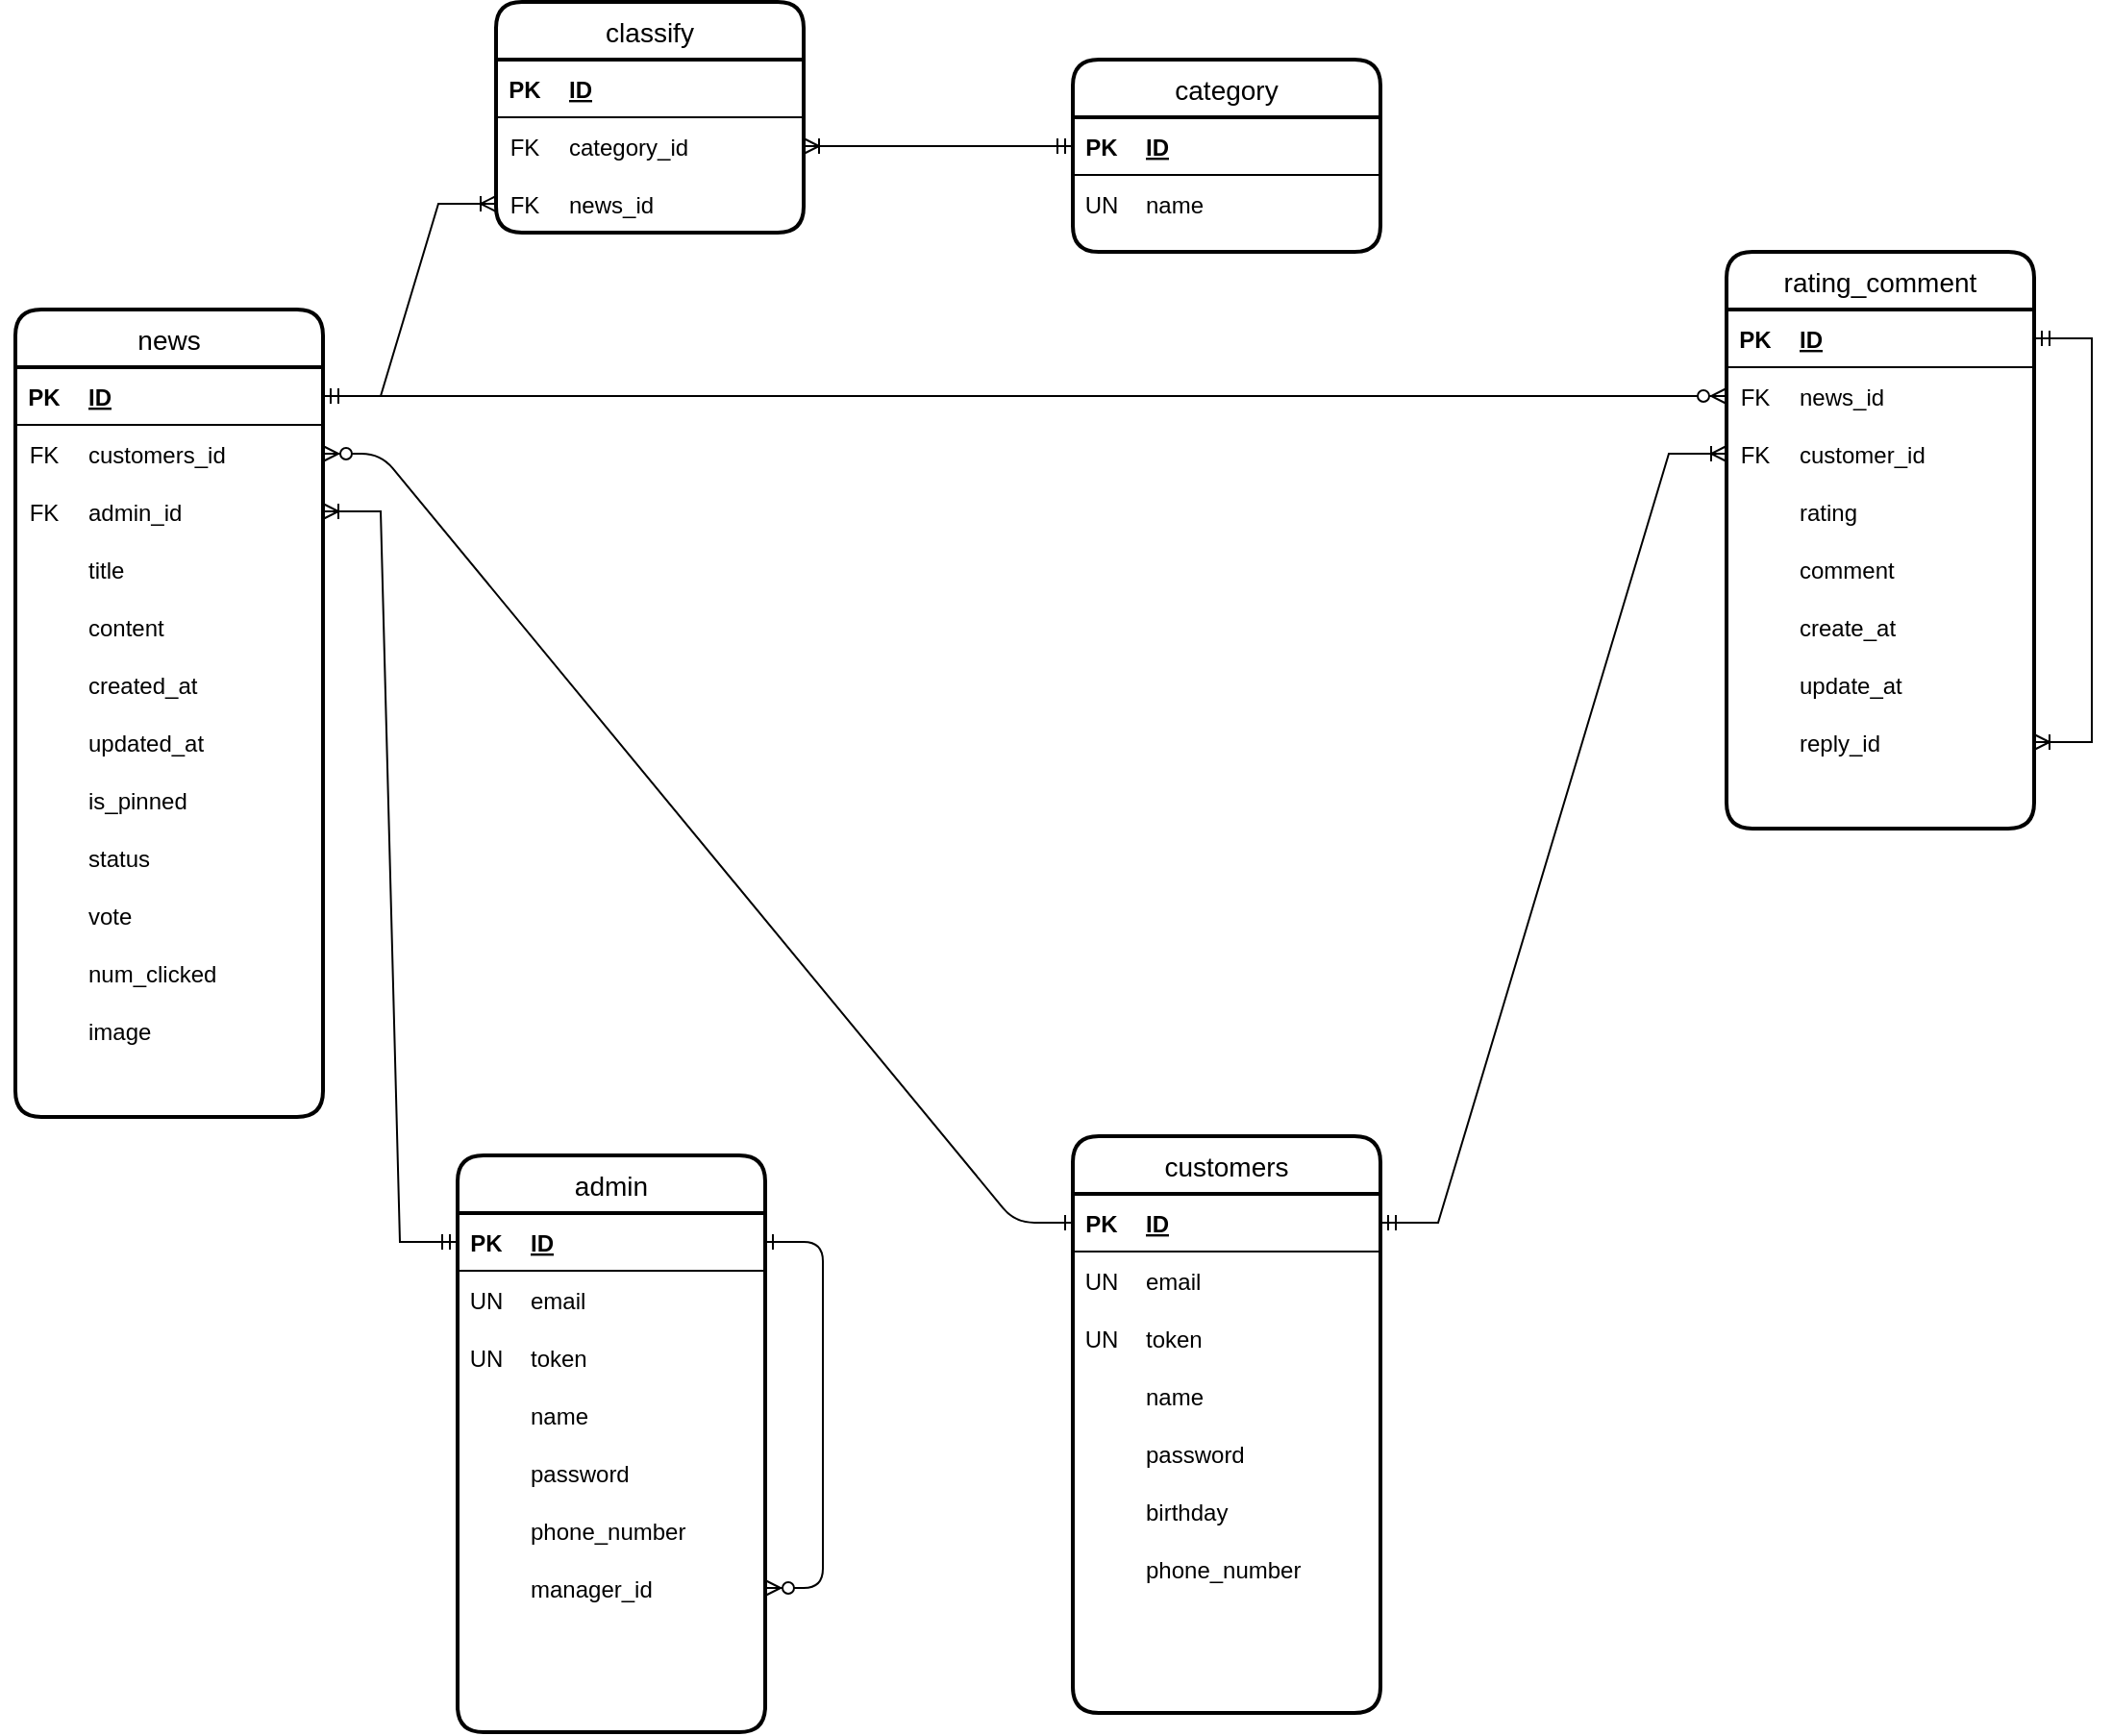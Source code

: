 <mxfile version="20.3.0" type="device"><diagram id="R2lEEEUBdFMjLlhIrx00" name="Page-1"><mxGraphModel dx="734" dy="768" grid="1" gridSize="10" guides="1" tooltips="1" connect="1" arrows="1" fold="1" page="1" pageScale="1" pageWidth="850" pageHeight="1100" math="0" shadow="0" extFonts="Permanent Marker^https://fonts.googleapis.com/css?family=Permanent+Marker"><root><mxCell id="0"/><mxCell id="1" parent="0"/><mxCell id="P3vcW2OFaY70rgWzZ1Kd-28" value="rating_comment" style="swimlane;childLayout=stackLayout;horizontal=1;startSize=30;horizontalStack=0;rounded=1;fontSize=14;fontStyle=0;strokeWidth=2;resizeParent=0;resizeLast=1;shadow=0;dashed=0;align=center;" parent="1" vertex="1"><mxGeometry x="1010" y="340" width="160" height="300" as="geometry"/></mxCell><mxCell id="P3vcW2OFaY70rgWzZ1Kd-34" value="" style="shape=table;startSize=0;container=1;collapsible=1;childLayout=tableLayout;fixedRows=1;rowLines=0;fontStyle=0;align=center;resizeLast=1;strokeColor=none;fillColor=none;collapsible=0;" parent="P3vcW2OFaY70rgWzZ1Kd-28" vertex="1"><mxGeometry y="30" width="160" height="270" as="geometry"/></mxCell><mxCell id="P3vcW2OFaY70rgWzZ1Kd-35" value="" style="shape=tableRow;horizontal=0;startSize=0;swimlaneHead=0;swimlaneBody=0;fillColor=none;collapsible=0;dropTarget=0;points=[[0,0.5],[1,0.5]];portConstraint=eastwest;top=0;left=0;right=0;bottom=1;" parent="P3vcW2OFaY70rgWzZ1Kd-34" vertex="1"><mxGeometry width="160" height="30" as="geometry"/></mxCell><mxCell id="P3vcW2OFaY70rgWzZ1Kd-36" value="PK" style="shape=partialRectangle;connectable=0;fillColor=none;top=0;left=0;bottom=0;right=0;fontStyle=1;overflow=hidden;" parent="P3vcW2OFaY70rgWzZ1Kd-35" vertex="1"><mxGeometry width="30" height="30" as="geometry"><mxRectangle width="30" height="30" as="alternateBounds"/></mxGeometry></mxCell><mxCell id="P3vcW2OFaY70rgWzZ1Kd-37" value="ID" style="shape=partialRectangle;connectable=0;fillColor=none;top=0;left=0;bottom=0;right=0;align=left;spacingLeft=6;fontStyle=5;overflow=hidden;" parent="P3vcW2OFaY70rgWzZ1Kd-35" vertex="1"><mxGeometry x="30" width="130" height="30" as="geometry"><mxRectangle width="130" height="30" as="alternateBounds"/></mxGeometry></mxCell><mxCell id="P3vcW2OFaY70rgWzZ1Kd-39" value="" style="shape=tableRow;horizontal=0;startSize=0;swimlaneHead=0;swimlaneBody=0;fillColor=none;collapsible=0;dropTarget=0;points=[[0,0.5],[1,0.5]];portConstraint=eastwest;top=0;left=0;right=0;bottom=0;" parent="P3vcW2OFaY70rgWzZ1Kd-34" vertex="1"><mxGeometry y="30" width="160" height="30" as="geometry"/></mxCell><mxCell id="P3vcW2OFaY70rgWzZ1Kd-40" value="FK" style="shape=partialRectangle;connectable=0;fillColor=none;top=0;left=0;bottom=0;right=0;fontStyle=0;overflow=hidden;" parent="P3vcW2OFaY70rgWzZ1Kd-39" vertex="1"><mxGeometry width="30" height="30" as="geometry"><mxRectangle width="30" height="30" as="alternateBounds"/></mxGeometry></mxCell><mxCell id="P3vcW2OFaY70rgWzZ1Kd-41" value="news_id" style="shape=partialRectangle;connectable=0;fillColor=none;top=0;left=0;bottom=0;right=0;align=left;spacingLeft=6;fontStyle=0;overflow=hidden;" parent="P3vcW2OFaY70rgWzZ1Kd-39" vertex="1"><mxGeometry x="30" width="130" height="30" as="geometry"><mxRectangle width="130" height="30" as="alternateBounds"/></mxGeometry></mxCell><mxCell id="P3vcW2OFaY70rgWzZ1Kd-43" value="" style="shape=tableRow;horizontal=0;startSize=0;swimlaneHead=0;swimlaneBody=0;fillColor=none;collapsible=0;dropTarget=0;points=[[0,0.5],[1,0.5]];portConstraint=eastwest;top=0;left=0;right=0;bottom=0;" parent="P3vcW2OFaY70rgWzZ1Kd-34" vertex="1"><mxGeometry y="60" width="160" height="30" as="geometry"/></mxCell><mxCell id="P3vcW2OFaY70rgWzZ1Kd-44" value="FK" style="shape=partialRectangle;connectable=0;fillColor=none;top=0;left=0;bottom=0;right=0;fontStyle=0;overflow=hidden;" parent="P3vcW2OFaY70rgWzZ1Kd-43" vertex="1"><mxGeometry width="30" height="30" as="geometry"><mxRectangle width="30" height="30" as="alternateBounds"/></mxGeometry></mxCell><mxCell id="P3vcW2OFaY70rgWzZ1Kd-45" value="customer_id" style="shape=partialRectangle;connectable=0;fillColor=none;top=0;left=0;bottom=0;right=0;align=left;spacingLeft=6;fontStyle=0;overflow=hidden;" parent="P3vcW2OFaY70rgWzZ1Kd-43" vertex="1"><mxGeometry x="30" width="130" height="30" as="geometry"><mxRectangle width="130" height="30" as="alternateBounds"/></mxGeometry></mxCell><mxCell id="P3vcW2OFaY70rgWzZ1Kd-47" value="" style="shape=tableRow;horizontal=0;startSize=0;swimlaneHead=0;swimlaneBody=0;fillColor=none;collapsible=0;dropTarget=0;points=[[0,0.5],[1,0.5]];portConstraint=eastwest;top=0;left=0;right=0;bottom=0;" parent="P3vcW2OFaY70rgWzZ1Kd-34" vertex="1"><mxGeometry y="90" width="160" height="30" as="geometry"/></mxCell><mxCell id="P3vcW2OFaY70rgWzZ1Kd-48" value="" style="shape=partialRectangle;connectable=0;fillColor=none;top=0;left=0;bottom=0;right=0;editable=1;overflow=hidden;" parent="P3vcW2OFaY70rgWzZ1Kd-47" vertex="1"><mxGeometry width="30" height="30" as="geometry"><mxRectangle width="30" height="30" as="alternateBounds"/></mxGeometry></mxCell><mxCell id="P3vcW2OFaY70rgWzZ1Kd-49" value="rating" style="shape=partialRectangle;connectable=0;fillColor=none;top=0;left=0;bottom=0;right=0;align=left;spacingLeft=6;overflow=hidden;" parent="P3vcW2OFaY70rgWzZ1Kd-47" vertex="1"><mxGeometry x="30" width="130" height="30" as="geometry"><mxRectangle width="130" height="30" as="alternateBounds"/></mxGeometry></mxCell><mxCell id="P3vcW2OFaY70rgWzZ1Kd-51" value="" style="shape=tableRow;horizontal=0;startSize=0;swimlaneHead=0;swimlaneBody=0;fillColor=none;collapsible=0;dropTarget=0;points=[[0,0.5],[1,0.5]];portConstraint=eastwest;top=0;left=0;right=0;bottom=0;" parent="P3vcW2OFaY70rgWzZ1Kd-34" vertex="1"><mxGeometry y="120" width="160" height="30" as="geometry"/></mxCell><mxCell id="P3vcW2OFaY70rgWzZ1Kd-52" value="" style="shape=partialRectangle;connectable=0;fillColor=none;top=0;left=0;bottom=0;right=0;editable=1;overflow=hidden;" parent="P3vcW2OFaY70rgWzZ1Kd-51" vertex="1"><mxGeometry width="30" height="30" as="geometry"><mxRectangle width="30" height="30" as="alternateBounds"/></mxGeometry></mxCell><mxCell id="P3vcW2OFaY70rgWzZ1Kd-53" value="comment" style="shape=partialRectangle;connectable=0;fillColor=none;top=0;left=0;bottom=0;right=0;align=left;spacingLeft=6;overflow=hidden;" parent="P3vcW2OFaY70rgWzZ1Kd-51" vertex="1"><mxGeometry x="30" width="130" height="30" as="geometry"><mxRectangle width="130" height="30" as="alternateBounds"/></mxGeometry></mxCell><mxCell id="P3vcW2OFaY70rgWzZ1Kd-55" value="" style="shape=tableRow;horizontal=0;startSize=0;swimlaneHead=0;swimlaneBody=0;fillColor=none;collapsible=0;dropTarget=0;points=[[0,0.5],[1,0.5]];portConstraint=eastwest;top=0;left=0;right=0;bottom=0;" parent="P3vcW2OFaY70rgWzZ1Kd-34" vertex="1"><mxGeometry y="150" width="160" height="30" as="geometry"/></mxCell><mxCell id="P3vcW2OFaY70rgWzZ1Kd-56" value="" style="shape=partialRectangle;connectable=0;fillColor=none;top=0;left=0;bottom=0;right=0;editable=1;overflow=hidden;" parent="P3vcW2OFaY70rgWzZ1Kd-55" vertex="1"><mxGeometry width="30" height="30" as="geometry"><mxRectangle width="30" height="30" as="alternateBounds"/></mxGeometry></mxCell><mxCell id="P3vcW2OFaY70rgWzZ1Kd-57" value="create_at" style="shape=partialRectangle;connectable=0;fillColor=none;top=0;left=0;bottom=0;right=0;align=left;spacingLeft=6;overflow=hidden;" parent="P3vcW2OFaY70rgWzZ1Kd-55" vertex="1"><mxGeometry x="30" width="130" height="30" as="geometry"><mxRectangle width="130" height="30" as="alternateBounds"/></mxGeometry></mxCell><mxCell id="P3vcW2OFaY70rgWzZ1Kd-60" value="" style="shape=tableRow;horizontal=0;startSize=0;swimlaneHead=0;swimlaneBody=0;fillColor=none;collapsible=0;dropTarget=0;points=[[0,0.5],[1,0.5]];portConstraint=eastwest;top=0;left=0;right=0;bottom=0;" parent="P3vcW2OFaY70rgWzZ1Kd-34" vertex="1"><mxGeometry y="180" width="160" height="30" as="geometry"/></mxCell><mxCell id="P3vcW2OFaY70rgWzZ1Kd-61" value="" style="shape=partialRectangle;connectable=0;fillColor=none;top=0;left=0;bottom=0;right=0;editable=1;overflow=hidden;" parent="P3vcW2OFaY70rgWzZ1Kd-60" vertex="1"><mxGeometry width="30" height="30" as="geometry"><mxRectangle width="30" height="30" as="alternateBounds"/></mxGeometry></mxCell><mxCell id="P3vcW2OFaY70rgWzZ1Kd-62" value="update_at" style="shape=partialRectangle;connectable=0;fillColor=none;top=0;left=0;bottom=0;right=0;align=left;spacingLeft=6;overflow=hidden;" parent="P3vcW2OFaY70rgWzZ1Kd-60" vertex="1"><mxGeometry x="30" width="130" height="30" as="geometry"><mxRectangle width="130" height="30" as="alternateBounds"/></mxGeometry></mxCell><mxCell id="P3vcW2OFaY70rgWzZ1Kd-64" value="" style="shape=tableRow;horizontal=0;startSize=0;swimlaneHead=0;swimlaneBody=0;fillColor=none;collapsible=0;dropTarget=0;points=[[0,0.5],[1,0.5]];portConstraint=eastwest;top=0;left=0;right=0;bottom=0;" parent="P3vcW2OFaY70rgWzZ1Kd-34" vertex="1"><mxGeometry y="210" width="160" height="30" as="geometry"/></mxCell><mxCell id="P3vcW2OFaY70rgWzZ1Kd-65" value="" style="shape=partialRectangle;connectable=0;fillColor=none;top=0;left=0;bottom=0;right=0;editable=1;overflow=hidden;" parent="P3vcW2OFaY70rgWzZ1Kd-64" vertex="1"><mxGeometry width="30" height="30" as="geometry"><mxRectangle width="30" height="30" as="alternateBounds"/></mxGeometry></mxCell><mxCell id="P3vcW2OFaY70rgWzZ1Kd-66" value="reply_id" style="shape=partialRectangle;connectable=0;fillColor=none;top=0;left=0;bottom=0;right=0;align=left;spacingLeft=6;overflow=hidden;" parent="P3vcW2OFaY70rgWzZ1Kd-64" vertex="1"><mxGeometry x="30" width="130" height="30" as="geometry"><mxRectangle width="130" height="30" as="alternateBounds"/></mxGeometry></mxCell><mxCell id="kv16Al6ZTUsVET_BOcep-34" value="" style="edgeStyle=entityRelationEdgeStyle;fontSize=12;html=1;endArrow=ERoneToMany;startArrow=ERmandOne;rounded=0;exitX=1;exitY=0.5;exitDx=0;exitDy=0;entryX=1;entryY=0.5;entryDx=0;entryDy=0;" parent="P3vcW2OFaY70rgWzZ1Kd-34" source="P3vcW2OFaY70rgWzZ1Kd-35" target="P3vcW2OFaY70rgWzZ1Kd-64" edge="1"><mxGeometry width="100" height="100" relative="1" as="geometry"><mxPoint x="-270" y="20" as="sourcePoint"/><mxPoint x="-170" y="-80" as="targetPoint"/></mxGeometry></mxCell><mxCell id="P3vcW2OFaY70rgWzZ1Kd-67" value="admin" style="swimlane;childLayout=stackLayout;horizontal=1;startSize=30;horizontalStack=0;rounded=1;fontSize=14;fontStyle=0;strokeWidth=2;resizeParent=0;resizeLast=1;shadow=0;dashed=0;align=center;" parent="1" vertex="1"><mxGeometry x="350" y="810" width="160" height="300" as="geometry"/></mxCell><mxCell id="P3vcW2OFaY70rgWzZ1Kd-68" value="" style="shape=table;startSize=0;container=1;collapsible=1;childLayout=tableLayout;fixedRows=1;rowLines=0;fontStyle=0;align=center;resizeLast=1;strokeColor=none;fillColor=none;collapsible=0;" parent="P3vcW2OFaY70rgWzZ1Kd-67" vertex="1"><mxGeometry y="30" width="160" height="270" as="geometry"/></mxCell><mxCell id="P3vcW2OFaY70rgWzZ1Kd-69" value="" style="shape=tableRow;horizontal=0;startSize=0;swimlaneHead=0;swimlaneBody=0;fillColor=none;collapsible=0;dropTarget=0;points=[[0,0.5],[1,0.5]];portConstraint=eastwest;top=0;left=0;right=0;bottom=1;" parent="P3vcW2OFaY70rgWzZ1Kd-68" vertex="1"><mxGeometry width="160" height="30" as="geometry"/></mxCell><mxCell id="P3vcW2OFaY70rgWzZ1Kd-70" value="PK" style="shape=partialRectangle;connectable=0;fillColor=none;top=0;left=0;bottom=0;right=0;fontStyle=1;overflow=hidden;" parent="P3vcW2OFaY70rgWzZ1Kd-69" vertex="1"><mxGeometry width="30" height="30" as="geometry"><mxRectangle width="30" height="30" as="alternateBounds"/></mxGeometry></mxCell><mxCell id="P3vcW2OFaY70rgWzZ1Kd-71" value="ID" style="shape=partialRectangle;connectable=0;fillColor=none;top=0;left=0;bottom=0;right=0;align=left;spacingLeft=6;fontStyle=5;overflow=hidden;" parent="P3vcW2OFaY70rgWzZ1Kd-69" vertex="1"><mxGeometry x="30" width="130" height="30" as="geometry"><mxRectangle width="130" height="30" as="alternateBounds"/></mxGeometry></mxCell><mxCell id="P3vcW2OFaY70rgWzZ1Kd-72" value="" style="shape=tableRow;horizontal=0;startSize=0;swimlaneHead=0;swimlaneBody=0;fillColor=none;collapsible=0;dropTarget=0;points=[[0,0.5],[1,0.5]];portConstraint=eastwest;top=0;left=0;right=0;bottom=0;" parent="P3vcW2OFaY70rgWzZ1Kd-68" vertex="1"><mxGeometry y="30" width="160" height="30" as="geometry"/></mxCell><mxCell id="P3vcW2OFaY70rgWzZ1Kd-73" value="UN" style="shape=partialRectangle;connectable=0;fillColor=none;top=0;left=0;bottom=0;right=0;fontStyle=0;overflow=hidden;" parent="P3vcW2OFaY70rgWzZ1Kd-72" vertex="1"><mxGeometry width="30" height="30" as="geometry"><mxRectangle width="30" height="30" as="alternateBounds"/></mxGeometry></mxCell><mxCell id="P3vcW2OFaY70rgWzZ1Kd-74" value="email" style="shape=partialRectangle;connectable=0;fillColor=none;top=0;left=0;bottom=0;right=0;align=left;spacingLeft=6;fontStyle=0;overflow=hidden;" parent="P3vcW2OFaY70rgWzZ1Kd-72" vertex="1"><mxGeometry x="30" width="130" height="30" as="geometry"><mxRectangle width="130" height="30" as="alternateBounds"/></mxGeometry></mxCell><mxCell id="P3vcW2OFaY70rgWzZ1Kd-75" value="" style="shape=tableRow;horizontal=0;startSize=0;swimlaneHead=0;swimlaneBody=0;fillColor=none;collapsible=0;dropTarget=0;points=[[0,0.5],[1,0.5]];portConstraint=eastwest;top=0;left=0;right=0;bottom=0;" parent="P3vcW2OFaY70rgWzZ1Kd-68" vertex="1"><mxGeometry y="60" width="160" height="30" as="geometry"/></mxCell><mxCell id="P3vcW2OFaY70rgWzZ1Kd-76" value="UN" style="shape=partialRectangle;connectable=0;fillColor=none;top=0;left=0;bottom=0;right=0;fontStyle=0;overflow=hidden;" parent="P3vcW2OFaY70rgWzZ1Kd-75" vertex="1"><mxGeometry width="30" height="30" as="geometry"><mxRectangle width="30" height="30" as="alternateBounds"/></mxGeometry></mxCell><mxCell id="P3vcW2OFaY70rgWzZ1Kd-77" value="token" style="shape=partialRectangle;connectable=0;fillColor=none;top=0;left=0;bottom=0;right=0;align=left;spacingLeft=6;fontStyle=0;overflow=hidden;" parent="P3vcW2OFaY70rgWzZ1Kd-75" vertex="1"><mxGeometry x="30" width="130" height="30" as="geometry"><mxRectangle width="130" height="30" as="alternateBounds"/></mxGeometry></mxCell><mxCell id="P3vcW2OFaY70rgWzZ1Kd-78" value="" style="shape=tableRow;horizontal=0;startSize=0;swimlaneHead=0;swimlaneBody=0;fillColor=none;collapsible=0;dropTarget=0;points=[[0,0.5],[1,0.5]];portConstraint=eastwest;top=0;left=0;right=0;bottom=0;" parent="P3vcW2OFaY70rgWzZ1Kd-68" vertex="1"><mxGeometry y="90" width="160" height="30" as="geometry"/></mxCell><mxCell id="P3vcW2OFaY70rgWzZ1Kd-79" value="" style="shape=partialRectangle;connectable=0;fillColor=none;top=0;left=0;bottom=0;right=0;editable=1;overflow=hidden;" parent="P3vcW2OFaY70rgWzZ1Kd-78" vertex="1"><mxGeometry width="30" height="30" as="geometry"><mxRectangle width="30" height="30" as="alternateBounds"/></mxGeometry></mxCell><mxCell id="P3vcW2OFaY70rgWzZ1Kd-80" value="name" style="shape=partialRectangle;connectable=0;fillColor=none;top=0;left=0;bottom=0;right=0;align=left;spacingLeft=6;overflow=hidden;" parent="P3vcW2OFaY70rgWzZ1Kd-78" vertex="1"><mxGeometry x="30" width="130" height="30" as="geometry"><mxRectangle width="130" height="30" as="alternateBounds"/></mxGeometry></mxCell><mxCell id="P3vcW2OFaY70rgWzZ1Kd-81" value="" style="shape=tableRow;horizontal=0;startSize=0;swimlaneHead=0;swimlaneBody=0;fillColor=none;collapsible=0;dropTarget=0;points=[[0,0.5],[1,0.5]];portConstraint=eastwest;top=0;left=0;right=0;bottom=0;" parent="P3vcW2OFaY70rgWzZ1Kd-68" vertex="1"><mxGeometry y="120" width="160" height="30" as="geometry"/></mxCell><mxCell id="P3vcW2OFaY70rgWzZ1Kd-82" value="" style="shape=partialRectangle;connectable=0;fillColor=none;top=0;left=0;bottom=0;right=0;editable=1;overflow=hidden;" parent="P3vcW2OFaY70rgWzZ1Kd-81" vertex="1"><mxGeometry width="30" height="30" as="geometry"><mxRectangle width="30" height="30" as="alternateBounds"/></mxGeometry></mxCell><mxCell id="P3vcW2OFaY70rgWzZ1Kd-83" value="password" style="shape=partialRectangle;connectable=0;fillColor=none;top=0;left=0;bottom=0;right=0;align=left;spacingLeft=6;overflow=hidden;" parent="P3vcW2OFaY70rgWzZ1Kd-81" vertex="1"><mxGeometry x="30" width="130" height="30" as="geometry"><mxRectangle width="130" height="30" as="alternateBounds"/></mxGeometry></mxCell><mxCell id="P3vcW2OFaY70rgWzZ1Kd-87" value="" style="shape=tableRow;horizontal=0;startSize=0;swimlaneHead=0;swimlaneBody=0;fillColor=none;collapsible=0;dropTarget=0;points=[[0,0.5],[1,0.5]];portConstraint=eastwest;top=0;left=0;right=0;bottom=0;" parent="P3vcW2OFaY70rgWzZ1Kd-68" vertex="1"><mxGeometry y="150" width="160" height="30" as="geometry"/></mxCell><mxCell id="P3vcW2OFaY70rgWzZ1Kd-88" value="" style="shape=partialRectangle;connectable=0;fillColor=none;top=0;left=0;bottom=0;right=0;editable=1;overflow=hidden;" parent="P3vcW2OFaY70rgWzZ1Kd-87" vertex="1"><mxGeometry width="30" height="30" as="geometry"><mxRectangle width="30" height="30" as="alternateBounds"/></mxGeometry></mxCell><mxCell id="P3vcW2OFaY70rgWzZ1Kd-89" value="phone_number" style="shape=partialRectangle;connectable=0;fillColor=none;top=0;left=0;bottom=0;right=0;align=left;spacingLeft=6;overflow=hidden;" parent="P3vcW2OFaY70rgWzZ1Kd-87" vertex="1"><mxGeometry x="30" width="130" height="30" as="geometry"><mxRectangle width="130" height="30" as="alternateBounds"/></mxGeometry></mxCell><mxCell id="P3vcW2OFaY70rgWzZ1Kd-90" value="" style="shape=tableRow;horizontal=0;startSize=0;swimlaneHead=0;swimlaneBody=0;fillColor=none;collapsible=0;dropTarget=0;points=[[0,0.5],[1,0.5]];portConstraint=eastwest;top=0;left=0;right=0;bottom=0;" parent="P3vcW2OFaY70rgWzZ1Kd-68" vertex="1"><mxGeometry y="180" width="160" height="30" as="geometry"/></mxCell><mxCell id="P3vcW2OFaY70rgWzZ1Kd-91" value="" style="shape=partialRectangle;connectable=0;fillColor=none;top=0;left=0;bottom=0;right=0;editable=1;overflow=hidden;" parent="P3vcW2OFaY70rgWzZ1Kd-90" vertex="1"><mxGeometry width="30" height="30" as="geometry"><mxRectangle width="30" height="30" as="alternateBounds"/></mxGeometry></mxCell><mxCell id="P3vcW2OFaY70rgWzZ1Kd-92" value="manager_id" style="shape=partialRectangle;connectable=0;fillColor=none;top=0;left=0;bottom=0;right=0;align=left;spacingLeft=6;overflow=hidden;" parent="P3vcW2OFaY70rgWzZ1Kd-90" vertex="1"><mxGeometry x="30" width="130" height="30" as="geometry"><mxRectangle width="130" height="30" as="alternateBounds"/></mxGeometry></mxCell><mxCell id="P3vcW2OFaY70rgWzZ1Kd-84" value="" style="shape=tableRow;horizontal=0;startSize=0;swimlaneHead=0;swimlaneBody=0;fillColor=none;collapsible=0;dropTarget=0;points=[[0,0.5],[1,0.5]];portConstraint=eastwest;top=0;left=0;right=0;bottom=0;" parent="P3vcW2OFaY70rgWzZ1Kd-68" vertex="1"><mxGeometry y="210" width="160" height="60" as="geometry"/></mxCell><mxCell id="P3vcW2OFaY70rgWzZ1Kd-85" value="" style="shape=partialRectangle;connectable=0;fillColor=none;top=0;left=0;bottom=0;right=0;editable=1;overflow=hidden;" parent="P3vcW2OFaY70rgWzZ1Kd-84" vertex="1"><mxGeometry width="30" height="60" as="geometry"><mxRectangle width="30" height="60" as="alternateBounds"/></mxGeometry></mxCell><mxCell id="P3vcW2OFaY70rgWzZ1Kd-86" value="" style="shape=partialRectangle;connectable=0;fillColor=none;top=0;left=0;bottom=0;right=0;align=left;spacingLeft=6;overflow=hidden;" parent="P3vcW2OFaY70rgWzZ1Kd-84" vertex="1"><mxGeometry x="30" width="130" height="60" as="geometry"><mxRectangle width="130" height="60" as="alternateBounds"/></mxGeometry></mxCell><mxCell id="kv16Al6ZTUsVET_BOcep-27" value="" style="edgeStyle=entityRelationEdgeStyle;endArrow=ERzeroToMany;startArrow=ERone;endFill=1;startFill=0;entryX=1;entryY=0.5;entryDx=0;entryDy=0;exitX=1;exitY=0.5;exitDx=0;exitDy=0;" parent="P3vcW2OFaY70rgWzZ1Kd-68" source="P3vcW2OFaY70rgWzZ1Kd-69" target="P3vcW2OFaY70rgWzZ1Kd-90" edge="1"><mxGeometry width="100" height="100" relative="1" as="geometry"><mxPoint x="-200" y="-205" as="sourcePoint"/><mxPoint x="560" y="-205" as="targetPoint"/></mxGeometry></mxCell><mxCell id="P3vcW2OFaY70rgWzZ1Kd-93" value="customers" style="swimlane;childLayout=stackLayout;horizontal=1;startSize=30;horizontalStack=0;rounded=1;fontSize=14;fontStyle=0;strokeWidth=2;resizeParent=0;resizeLast=1;shadow=0;dashed=0;align=center;" parent="1" vertex="1"><mxGeometry x="670" y="800" width="160" height="300" as="geometry"/></mxCell><mxCell id="P3vcW2OFaY70rgWzZ1Kd-94" value="" style="shape=table;startSize=0;container=1;collapsible=1;childLayout=tableLayout;fixedRows=1;rowLines=0;fontStyle=0;align=center;resizeLast=1;strokeColor=none;fillColor=none;collapsible=0;" parent="P3vcW2OFaY70rgWzZ1Kd-93" vertex="1"><mxGeometry y="30" width="160" height="270" as="geometry"/></mxCell><mxCell id="P3vcW2OFaY70rgWzZ1Kd-95" value="" style="shape=tableRow;horizontal=0;startSize=0;swimlaneHead=0;swimlaneBody=0;fillColor=none;collapsible=0;dropTarget=0;points=[[0,0.5],[1,0.5]];portConstraint=eastwest;top=0;left=0;right=0;bottom=1;" parent="P3vcW2OFaY70rgWzZ1Kd-94" vertex="1"><mxGeometry width="160" height="30" as="geometry"/></mxCell><mxCell id="P3vcW2OFaY70rgWzZ1Kd-96" value="PK" style="shape=partialRectangle;connectable=0;fillColor=none;top=0;left=0;bottom=0;right=0;fontStyle=1;overflow=hidden;" parent="P3vcW2OFaY70rgWzZ1Kd-95" vertex="1"><mxGeometry width="30" height="30" as="geometry"><mxRectangle width="30" height="30" as="alternateBounds"/></mxGeometry></mxCell><mxCell id="P3vcW2OFaY70rgWzZ1Kd-97" value="ID" style="shape=partialRectangle;connectable=0;fillColor=none;top=0;left=0;bottom=0;right=0;align=left;spacingLeft=6;fontStyle=5;overflow=hidden;" parent="P3vcW2OFaY70rgWzZ1Kd-95" vertex="1"><mxGeometry x="30" width="130" height="30" as="geometry"><mxRectangle width="130" height="30" as="alternateBounds"/></mxGeometry></mxCell><mxCell id="P3vcW2OFaY70rgWzZ1Kd-98" value="" style="shape=tableRow;horizontal=0;startSize=0;swimlaneHead=0;swimlaneBody=0;fillColor=none;collapsible=0;dropTarget=0;points=[[0,0.5],[1,0.5]];portConstraint=eastwest;top=0;left=0;right=0;bottom=0;" parent="P3vcW2OFaY70rgWzZ1Kd-94" vertex="1"><mxGeometry y="30" width="160" height="30" as="geometry"/></mxCell><mxCell id="P3vcW2OFaY70rgWzZ1Kd-99" value="UN" style="shape=partialRectangle;connectable=0;fillColor=none;top=0;left=0;bottom=0;right=0;fontStyle=0;overflow=hidden;" parent="P3vcW2OFaY70rgWzZ1Kd-98" vertex="1"><mxGeometry width="30" height="30" as="geometry"><mxRectangle width="30" height="30" as="alternateBounds"/></mxGeometry></mxCell><mxCell id="P3vcW2OFaY70rgWzZ1Kd-100" value="email" style="shape=partialRectangle;connectable=0;fillColor=none;top=0;left=0;bottom=0;right=0;align=left;spacingLeft=6;fontStyle=0;overflow=hidden;" parent="P3vcW2OFaY70rgWzZ1Kd-98" vertex="1"><mxGeometry x="30" width="130" height="30" as="geometry"><mxRectangle width="130" height="30" as="alternateBounds"/></mxGeometry></mxCell><mxCell id="P3vcW2OFaY70rgWzZ1Kd-101" value="" style="shape=tableRow;horizontal=0;startSize=0;swimlaneHead=0;swimlaneBody=0;fillColor=none;collapsible=0;dropTarget=0;points=[[0,0.5],[1,0.5]];portConstraint=eastwest;top=0;left=0;right=0;bottom=0;" parent="P3vcW2OFaY70rgWzZ1Kd-94" vertex="1"><mxGeometry y="60" width="160" height="30" as="geometry"/></mxCell><mxCell id="P3vcW2OFaY70rgWzZ1Kd-102" value="UN" style="shape=partialRectangle;connectable=0;fillColor=none;top=0;left=0;bottom=0;right=0;fontStyle=0;overflow=hidden;" parent="P3vcW2OFaY70rgWzZ1Kd-101" vertex="1"><mxGeometry width="30" height="30" as="geometry"><mxRectangle width="30" height="30" as="alternateBounds"/></mxGeometry></mxCell><mxCell id="P3vcW2OFaY70rgWzZ1Kd-103" value="token" style="shape=partialRectangle;connectable=0;fillColor=none;top=0;left=0;bottom=0;right=0;align=left;spacingLeft=6;fontStyle=0;overflow=hidden;" parent="P3vcW2OFaY70rgWzZ1Kd-101" vertex="1"><mxGeometry x="30" width="130" height="30" as="geometry"><mxRectangle width="130" height="30" as="alternateBounds"/></mxGeometry></mxCell><mxCell id="P3vcW2OFaY70rgWzZ1Kd-104" value="" style="shape=tableRow;horizontal=0;startSize=0;swimlaneHead=0;swimlaneBody=0;fillColor=none;collapsible=0;dropTarget=0;points=[[0,0.5],[1,0.5]];portConstraint=eastwest;top=0;left=0;right=0;bottom=0;" parent="P3vcW2OFaY70rgWzZ1Kd-94" vertex="1"><mxGeometry y="90" width="160" height="30" as="geometry"/></mxCell><mxCell id="P3vcW2OFaY70rgWzZ1Kd-105" value="" style="shape=partialRectangle;connectable=0;fillColor=none;top=0;left=0;bottom=0;right=0;editable=1;overflow=hidden;" parent="P3vcW2OFaY70rgWzZ1Kd-104" vertex="1"><mxGeometry width="30" height="30" as="geometry"><mxRectangle width="30" height="30" as="alternateBounds"/></mxGeometry></mxCell><mxCell id="P3vcW2OFaY70rgWzZ1Kd-106" value="name" style="shape=partialRectangle;connectable=0;fillColor=none;top=0;left=0;bottom=0;right=0;align=left;spacingLeft=6;overflow=hidden;" parent="P3vcW2OFaY70rgWzZ1Kd-104" vertex="1"><mxGeometry x="30" width="130" height="30" as="geometry"><mxRectangle width="130" height="30" as="alternateBounds"/></mxGeometry></mxCell><mxCell id="P3vcW2OFaY70rgWzZ1Kd-107" value="" style="shape=tableRow;horizontal=0;startSize=0;swimlaneHead=0;swimlaneBody=0;fillColor=none;collapsible=0;dropTarget=0;points=[[0,0.5],[1,0.5]];portConstraint=eastwest;top=0;left=0;right=0;bottom=0;" parent="P3vcW2OFaY70rgWzZ1Kd-94" vertex="1"><mxGeometry y="120" width="160" height="30" as="geometry"/></mxCell><mxCell id="P3vcW2OFaY70rgWzZ1Kd-108" value="" style="shape=partialRectangle;connectable=0;fillColor=none;top=0;left=0;bottom=0;right=0;editable=1;overflow=hidden;" parent="P3vcW2OFaY70rgWzZ1Kd-107" vertex="1"><mxGeometry width="30" height="30" as="geometry"><mxRectangle width="30" height="30" as="alternateBounds"/></mxGeometry></mxCell><mxCell id="P3vcW2OFaY70rgWzZ1Kd-109" value="password" style="shape=partialRectangle;connectable=0;fillColor=none;top=0;left=0;bottom=0;right=0;align=left;spacingLeft=6;overflow=hidden;" parent="P3vcW2OFaY70rgWzZ1Kd-107" vertex="1"><mxGeometry x="30" width="130" height="30" as="geometry"><mxRectangle width="130" height="30" as="alternateBounds"/></mxGeometry></mxCell><mxCell id="P3vcW2OFaY70rgWzZ1Kd-116" value="" style="shape=tableRow;horizontal=0;startSize=0;swimlaneHead=0;swimlaneBody=0;fillColor=none;collapsible=0;dropTarget=0;points=[[0,0.5],[1,0.5]];portConstraint=eastwest;top=0;left=0;right=0;bottom=0;" parent="P3vcW2OFaY70rgWzZ1Kd-94" vertex="1"><mxGeometry y="150" width="160" height="30" as="geometry"/></mxCell><mxCell id="P3vcW2OFaY70rgWzZ1Kd-117" value="" style="shape=partialRectangle;connectable=0;fillColor=none;top=0;left=0;bottom=0;right=0;editable=1;overflow=hidden;" parent="P3vcW2OFaY70rgWzZ1Kd-116" vertex="1"><mxGeometry width="30" height="30" as="geometry"><mxRectangle width="30" height="30" as="alternateBounds"/></mxGeometry></mxCell><mxCell id="P3vcW2OFaY70rgWzZ1Kd-118" value="birthday" style="shape=partialRectangle;connectable=0;fillColor=none;top=0;left=0;bottom=0;right=0;align=left;spacingLeft=6;overflow=hidden;" parent="P3vcW2OFaY70rgWzZ1Kd-116" vertex="1"><mxGeometry x="30" width="130" height="30" as="geometry"><mxRectangle width="130" height="30" as="alternateBounds"/></mxGeometry></mxCell><mxCell id="P3vcW2OFaY70rgWzZ1Kd-110" value="" style="shape=tableRow;horizontal=0;startSize=0;swimlaneHead=0;swimlaneBody=0;fillColor=none;collapsible=0;dropTarget=0;points=[[0,0.5],[1,0.5]];portConstraint=eastwest;top=0;left=0;right=0;bottom=0;" parent="P3vcW2OFaY70rgWzZ1Kd-94" vertex="1"><mxGeometry y="180" width="160" height="30" as="geometry"/></mxCell><mxCell id="P3vcW2OFaY70rgWzZ1Kd-111" value="" style="shape=partialRectangle;connectable=0;fillColor=none;top=0;left=0;bottom=0;right=0;editable=1;overflow=hidden;" parent="P3vcW2OFaY70rgWzZ1Kd-110" vertex="1"><mxGeometry width="30" height="30" as="geometry"><mxRectangle width="30" height="30" as="alternateBounds"/></mxGeometry></mxCell><mxCell id="P3vcW2OFaY70rgWzZ1Kd-112" value="phone_number" style="shape=partialRectangle;connectable=0;fillColor=none;top=0;left=0;bottom=0;right=0;align=left;spacingLeft=6;overflow=hidden;" parent="P3vcW2OFaY70rgWzZ1Kd-110" vertex="1"><mxGeometry x="30" width="130" height="30" as="geometry"><mxRectangle width="130" height="30" as="alternateBounds"/></mxGeometry></mxCell><mxCell id="P3vcW2OFaY70rgWzZ1Kd-113" value="" style="shape=tableRow;horizontal=0;startSize=0;swimlaneHead=0;swimlaneBody=0;fillColor=none;collapsible=0;dropTarget=0;points=[[0,0.5],[1,0.5]];portConstraint=eastwest;top=0;left=0;right=0;bottom=0;" parent="P3vcW2OFaY70rgWzZ1Kd-94" vertex="1"><mxGeometry y="210" width="160" height="30" as="geometry"/></mxCell><mxCell id="P3vcW2OFaY70rgWzZ1Kd-114" value="" style="shape=partialRectangle;connectable=0;fillColor=none;top=0;left=0;bottom=0;right=0;editable=1;overflow=hidden;" parent="P3vcW2OFaY70rgWzZ1Kd-113" vertex="1"><mxGeometry width="30" height="30" as="geometry"><mxRectangle width="30" height="30" as="alternateBounds"/></mxGeometry></mxCell><mxCell id="P3vcW2OFaY70rgWzZ1Kd-115" value="" style="shape=partialRectangle;connectable=0;fillColor=none;top=0;left=0;bottom=0;right=0;align=left;spacingLeft=6;overflow=hidden;" parent="P3vcW2OFaY70rgWzZ1Kd-113" vertex="1"><mxGeometry x="30" width="130" height="30" as="geometry"><mxRectangle width="130" height="30" as="alternateBounds"/></mxGeometry></mxCell><mxCell id="P3vcW2OFaY70rgWzZ1Kd-119" value="category" style="swimlane;childLayout=stackLayout;horizontal=1;startSize=30;horizontalStack=0;rounded=1;fontSize=14;fontStyle=0;strokeWidth=2;resizeParent=0;resizeLast=1;shadow=0;dashed=0;align=center;" parent="1" vertex="1"><mxGeometry x="670" y="240" width="160" height="100" as="geometry"/></mxCell><mxCell id="P3vcW2OFaY70rgWzZ1Kd-120" value="" style="shape=table;startSize=0;container=1;collapsible=1;childLayout=tableLayout;fixedRows=1;rowLines=0;fontStyle=0;align=center;resizeLast=1;strokeColor=none;fillColor=none;collapsible=0;" parent="P3vcW2OFaY70rgWzZ1Kd-119" vertex="1"><mxGeometry y="30" width="160" height="90" as="geometry"/></mxCell><mxCell id="P3vcW2OFaY70rgWzZ1Kd-121" value="" style="shape=tableRow;horizontal=0;startSize=0;swimlaneHead=0;swimlaneBody=0;fillColor=none;collapsible=0;dropTarget=0;points=[[0,0.5],[1,0.5]];portConstraint=eastwest;top=0;left=0;right=0;bottom=1;" parent="P3vcW2OFaY70rgWzZ1Kd-120" vertex="1"><mxGeometry width="160" height="30" as="geometry"/></mxCell><mxCell id="P3vcW2OFaY70rgWzZ1Kd-122" value="PK" style="shape=partialRectangle;connectable=0;fillColor=none;top=0;left=0;bottom=0;right=0;fontStyle=1;overflow=hidden;" parent="P3vcW2OFaY70rgWzZ1Kd-121" vertex="1"><mxGeometry width="30" height="30" as="geometry"><mxRectangle width="30" height="30" as="alternateBounds"/></mxGeometry></mxCell><mxCell id="P3vcW2OFaY70rgWzZ1Kd-123" value="ID" style="shape=partialRectangle;connectable=0;fillColor=none;top=0;left=0;bottom=0;right=0;align=left;spacingLeft=6;fontStyle=5;overflow=hidden;" parent="P3vcW2OFaY70rgWzZ1Kd-121" vertex="1"><mxGeometry x="30" width="130" height="30" as="geometry"><mxRectangle width="130" height="30" as="alternateBounds"/></mxGeometry></mxCell><mxCell id="P3vcW2OFaY70rgWzZ1Kd-124" value="" style="shape=tableRow;horizontal=0;startSize=0;swimlaneHead=0;swimlaneBody=0;fillColor=none;collapsible=0;dropTarget=0;points=[[0,0.5],[1,0.5]];portConstraint=eastwest;top=0;left=0;right=0;bottom=0;" parent="P3vcW2OFaY70rgWzZ1Kd-120" vertex="1"><mxGeometry y="30" width="160" height="30" as="geometry"/></mxCell><mxCell id="P3vcW2OFaY70rgWzZ1Kd-125" value="UN" style="shape=partialRectangle;connectable=0;fillColor=none;top=0;left=0;bottom=0;right=0;fontStyle=0;overflow=hidden;" parent="P3vcW2OFaY70rgWzZ1Kd-124" vertex="1"><mxGeometry width="30" height="30" as="geometry"><mxRectangle width="30" height="30" as="alternateBounds"/></mxGeometry></mxCell><mxCell id="P3vcW2OFaY70rgWzZ1Kd-126" value="name" style="shape=partialRectangle;connectable=0;fillColor=none;top=0;left=0;bottom=0;right=0;align=left;spacingLeft=6;fontStyle=0;overflow=hidden;" parent="P3vcW2OFaY70rgWzZ1Kd-124" vertex="1"><mxGeometry x="30" width="130" height="30" as="geometry"><mxRectangle width="130" height="30" as="alternateBounds"/></mxGeometry></mxCell><mxCell id="P3vcW2OFaY70rgWzZ1Kd-127" value="" style="shape=tableRow;horizontal=0;startSize=0;swimlaneHead=0;swimlaneBody=0;fillColor=none;collapsible=0;dropTarget=0;points=[[0,0.5],[1,0.5]];portConstraint=eastwest;top=0;left=0;right=0;bottom=0;" parent="P3vcW2OFaY70rgWzZ1Kd-120" vertex="1"><mxGeometry y="60" width="160" height="30" as="geometry"/></mxCell><mxCell id="P3vcW2OFaY70rgWzZ1Kd-128" value="" style="shape=partialRectangle;connectable=0;fillColor=none;top=0;left=0;bottom=0;right=0;fontStyle=0;overflow=hidden;" parent="P3vcW2OFaY70rgWzZ1Kd-127" vertex="1"><mxGeometry width="30" height="30" as="geometry"><mxRectangle width="30" height="30" as="alternateBounds"/></mxGeometry></mxCell><mxCell id="P3vcW2OFaY70rgWzZ1Kd-129" value="" style="shape=partialRectangle;connectable=0;fillColor=none;top=0;left=0;bottom=0;right=0;align=left;spacingLeft=6;fontStyle=0;overflow=hidden;" parent="P3vcW2OFaY70rgWzZ1Kd-127" vertex="1"><mxGeometry x="30" width="130" height="30" as="geometry"><mxRectangle width="130" height="30" as="alternateBounds"/></mxGeometry></mxCell><mxCell id="P3vcW2OFaY70rgWzZ1Kd-147" style="edgeStyle=orthogonalEdgeStyle;rounded=0;orthogonalLoop=1;jettySize=auto;html=1;exitX=0.5;exitY=1;exitDx=0;exitDy=0;" parent="P3vcW2OFaY70rgWzZ1Kd-119" source="P3vcW2OFaY70rgWzZ1Kd-120" target="P3vcW2OFaY70rgWzZ1Kd-120" edge="1"><mxGeometry relative="1" as="geometry"/></mxCell><mxCell id="P3vcW2OFaY70rgWzZ1Kd-154" value="classify" style="swimlane;childLayout=stackLayout;horizontal=1;startSize=30;horizontalStack=0;rounded=1;fontSize=14;fontStyle=0;strokeWidth=2;resizeParent=0;resizeLast=1;shadow=0;dashed=0;align=center;" parent="1" vertex="1"><mxGeometry x="370" y="210" width="160" height="120" as="geometry"/></mxCell><mxCell id="P3vcW2OFaY70rgWzZ1Kd-157" value="" style="shape=table;startSize=0;container=1;collapsible=1;childLayout=tableLayout;fixedRows=1;rowLines=0;fontStyle=0;align=center;resizeLast=1;strokeColor=none;fillColor=none;collapsible=0;" parent="P3vcW2OFaY70rgWzZ1Kd-154" vertex="1"><mxGeometry y="30" width="160" height="90" as="geometry"/></mxCell><mxCell id="P3vcW2OFaY70rgWzZ1Kd-158" value="" style="shape=tableRow;horizontal=0;startSize=0;swimlaneHead=0;swimlaneBody=0;fillColor=none;collapsible=0;dropTarget=0;points=[[0,0.5],[1,0.5]];portConstraint=eastwest;top=0;left=0;right=0;bottom=1;" parent="P3vcW2OFaY70rgWzZ1Kd-157" vertex="1"><mxGeometry width="160" height="30" as="geometry"/></mxCell><mxCell id="P3vcW2OFaY70rgWzZ1Kd-159" value="PK" style="shape=partialRectangle;connectable=0;fillColor=none;top=0;left=0;bottom=0;right=0;fontStyle=1;overflow=hidden;" parent="P3vcW2OFaY70rgWzZ1Kd-158" vertex="1"><mxGeometry width="30" height="30" as="geometry"><mxRectangle width="30" height="30" as="alternateBounds"/></mxGeometry></mxCell><mxCell id="P3vcW2OFaY70rgWzZ1Kd-160" value="ID" style="shape=partialRectangle;connectable=0;fillColor=none;top=0;left=0;bottom=0;right=0;align=left;spacingLeft=6;fontStyle=5;overflow=hidden;" parent="P3vcW2OFaY70rgWzZ1Kd-158" vertex="1"><mxGeometry x="30" width="130" height="30" as="geometry"><mxRectangle width="130" height="30" as="alternateBounds"/></mxGeometry></mxCell><mxCell id="P3vcW2OFaY70rgWzZ1Kd-162" value="" style="shape=tableRow;horizontal=0;startSize=0;swimlaneHead=0;swimlaneBody=0;fillColor=none;collapsible=0;dropTarget=0;points=[[0,0.5],[1,0.5]];portConstraint=eastwest;top=0;left=0;right=0;bottom=0;" parent="P3vcW2OFaY70rgWzZ1Kd-157" vertex="1"><mxGeometry y="30" width="160" height="30" as="geometry"/></mxCell><mxCell id="P3vcW2OFaY70rgWzZ1Kd-163" value="FK" style="shape=partialRectangle;connectable=0;fillColor=none;top=0;left=0;bottom=0;right=0;fontStyle=0;overflow=hidden;" parent="P3vcW2OFaY70rgWzZ1Kd-162" vertex="1"><mxGeometry width="30" height="30" as="geometry"><mxRectangle width="30" height="30" as="alternateBounds"/></mxGeometry></mxCell><mxCell id="P3vcW2OFaY70rgWzZ1Kd-164" value="category_id" style="shape=partialRectangle;connectable=0;fillColor=none;top=0;left=0;bottom=0;right=0;align=left;spacingLeft=6;fontStyle=0;overflow=hidden;" parent="P3vcW2OFaY70rgWzZ1Kd-162" vertex="1"><mxGeometry x="30" width="130" height="30" as="geometry"><mxRectangle width="130" height="30" as="alternateBounds"/></mxGeometry></mxCell><mxCell id="P3vcW2OFaY70rgWzZ1Kd-166" value="" style="shape=tableRow;horizontal=0;startSize=0;swimlaneHead=0;swimlaneBody=0;fillColor=none;collapsible=0;dropTarget=0;points=[[0,0.5],[1,0.5]];portConstraint=eastwest;top=0;left=0;right=0;bottom=0;" parent="P3vcW2OFaY70rgWzZ1Kd-157" vertex="1"><mxGeometry y="60" width="160" height="30" as="geometry"/></mxCell><mxCell id="P3vcW2OFaY70rgWzZ1Kd-167" value="FK" style="shape=partialRectangle;connectable=0;fillColor=none;top=0;left=0;bottom=0;right=0;fontStyle=0;overflow=hidden;" parent="P3vcW2OFaY70rgWzZ1Kd-166" vertex="1"><mxGeometry width="30" height="30" as="geometry"><mxRectangle width="30" height="30" as="alternateBounds"/></mxGeometry></mxCell><mxCell id="P3vcW2OFaY70rgWzZ1Kd-168" value="news_id" style="shape=partialRectangle;connectable=0;fillColor=none;top=0;left=0;bottom=0;right=0;align=left;spacingLeft=6;fontStyle=0;overflow=hidden;" parent="P3vcW2OFaY70rgWzZ1Kd-166" vertex="1"><mxGeometry x="30" width="130" height="30" as="geometry"><mxRectangle width="130" height="30" as="alternateBounds"/></mxGeometry></mxCell><mxCell id="P3vcW2OFaY70rgWzZ1Kd-169" value="" style="edgeStyle=entityRelationEdgeStyle;fontSize=12;html=1;endArrow=ERoneToMany;startArrow=ERmandOne;rounded=0;exitX=0;exitY=0.5;exitDx=0;exitDy=0;entryX=1;entryY=0.5;entryDx=0;entryDy=0;" parent="1" source="P3vcW2OFaY70rgWzZ1Kd-121" target="P3vcW2OFaY70rgWzZ1Kd-162" edge="1"><mxGeometry width="100" height="100" relative="1" as="geometry"><mxPoint x="250" y="640" as="sourcePoint"/><mxPoint x="350" y="540" as="targetPoint"/></mxGeometry></mxCell><mxCell id="P3vcW2OFaY70rgWzZ1Kd-170" value="news" style="swimlane;childLayout=stackLayout;horizontal=1;startSize=30;horizontalStack=0;rounded=1;fontSize=14;fontStyle=0;strokeWidth=2;resizeParent=0;resizeLast=1;shadow=0;dashed=0;align=center;" parent="1" vertex="1"><mxGeometry x="120" y="370" width="160" height="420" as="geometry"/></mxCell><mxCell id="P3vcW2OFaY70rgWzZ1Kd-172" value="" style="shape=table;startSize=0;container=1;collapsible=1;childLayout=tableLayout;fixedRows=1;rowLines=0;fontStyle=0;align=center;resizeLast=1;strokeColor=none;fillColor=none;collapsible=0;" parent="P3vcW2OFaY70rgWzZ1Kd-170" vertex="1"><mxGeometry y="30" width="160" height="390" as="geometry"/></mxCell><mxCell id="P3vcW2OFaY70rgWzZ1Kd-173" value="" style="shape=tableRow;horizontal=0;startSize=0;swimlaneHead=0;swimlaneBody=0;fillColor=none;collapsible=0;dropTarget=0;points=[[0,0.5],[1,0.5]];portConstraint=eastwest;top=0;left=0;right=0;bottom=1;" parent="P3vcW2OFaY70rgWzZ1Kd-172" vertex="1"><mxGeometry width="160" height="30" as="geometry"/></mxCell><mxCell id="P3vcW2OFaY70rgWzZ1Kd-174" value="PK" style="shape=partialRectangle;connectable=0;fillColor=none;top=0;left=0;bottom=0;right=0;fontStyle=1;overflow=hidden;" parent="P3vcW2OFaY70rgWzZ1Kd-173" vertex="1"><mxGeometry width="30" height="30" as="geometry"><mxRectangle width="30" height="30" as="alternateBounds"/></mxGeometry></mxCell><mxCell id="P3vcW2OFaY70rgWzZ1Kd-175" value="ID" style="shape=partialRectangle;connectable=0;fillColor=none;top=0;left=0;bottom=0;right=0;align=left;spacingLeft=6;fontStyle=5;overflow=hidden;" parent="P3vcW2OFaY70rgWzZ1Kd-173" vertex="1"><mxGeometry x="30" width="130" height="30" as="geometry"><mxRectangle width="130" height="30" as="alternateBounds"/></mxGeometry></mxCell><mxCell id="kv16Al6ZTUsVET_BOcep-76" value="" style="shape=tableRow;horizontal=0;startSize=0;swimlaneHead=0;swimlaneBody=0;fillColor=none;collapsible=0;dropTarget=0;points=[[0,0.5],[1,0.5]];portConstraint=eastwest;top=0;left=0;right=0;bottom=0;" parent="P3vcW2OFaY70rgWzZ1Kd-172" vertex="1"><mxGeometry y="30" width="160" height="30" as="geometry"/></mxCell><mxCell id="kv16Al6ZTUsVET_BOcep-77" value="FK" style="shape=partialRectangle;connectable=0;fillColor=none;top=0;left=0;bottom=0;right=0;fontStyle=0;overflow=hidden;" parent="kv16Al6ZTUsVET_BOcep-76" vertex="1"><mxGeometry width="30" height="30" as="geometry"><mxRectangle width="30" height="30" as="alternateBounds"/></mxGeometry></mxCell><mxCell id="kv16Al6ZTUsVET_BOcep-78" value="customers_id" style="shape=partialRectangle;connectable=0;fillColor=none;top=0;left=0;bottom=0;right=0;align=left;spacingLeft=6;fontStyle=0;overflow=hidden;" parent="kv16Al6ZTUsVET_BOcep-76" vertex="1"><mxGeometry x="30" width="130" height="30" as="geometry"><mxRectangle width="130" height="30" as="alternateBounds"/></mxGeometry></mxCell><mxCell id="P3vcW2OFaY70rgWzZ1Kd-177" value="" style="shape=tableRow;horizontal=0;startSize=0;swimlaneHead=0;swimlaneBody=0;fillColor=none;collapsible=0;dropTarget=0;points=[[0,0.5],[1,0.5]];portConstraint=eastwest;top=0;left=0;right=0;bottom=0;" parent="P3vcW2OFaY70rgWzZ1Kd-172" vertex="1"><mxGeometry y="60" width="160" height="30" as="geometry"/></mxCell><mxCell id="P3vcW2OFaY70rgWzZ1Kd-178" value="FK" style="shape=partialRectangle;connectable=0;fillColor=none;top=0;left=0;bottom=0;right=0;fontStyle=0;overflow=hidden;" parent="P3vcW2OFaY70rgWzZ1Kd-177" vertex="1"><mxGeometry width="30" height="30" as="geometry"><mxRectangle width="30" height="30" as="alternateBounds"/></mxGeometry></mxCell><mxCell id="P3vcW2OFaY70rgWzZ1Kd-179" value="admin_id" style="shape=partialRectangle;connectable=0;fillColor=none;top=0;left=0;bottom=0;right=0;align=left;spacingLeft=6;fontStyle=0;overflow=hidden;" parent="P3vcW2OFaY70rgWzZ1Kd-177" vertex="1"><mxGeometry x="30" width="130" height="30" as="geometry"><mxRectangle width="130" height="30" as="alternateBounds"/></mxGeometry></mxCell><mxCell id="P3vcW2OFaY70rgWzZ1Kd-185" value="" style="shape=tableRow;horizontal=0;startSize=0;swimlaneHead=0;swimlaneBody=0;fillColor=none;collapsible=0;dropTarget=0;points=[[0,0.5],[1,0.5]];portConstraint=eastwest;top=0;left=0;right=0;bottom=0;" parent="P3vcW2OFaY70rgWzZ1Kd-172" vertex="1"><mxGeometry y="90" width="160" height="30" as="geometry"/></mxCell><mxCell id="P3vcW2OFaY70rgWzZ1Kd-186" value="" style="shape=partialRectangle;connectable=0;fillColor=none;top=0;left=0;bottom=0;right=0;fontStyle=0;overflow=hidden;" parent="P3vcW2OFaY70rgWzZ1Kd-185" vertex="1"><mxGeometry width="30" height="30" as="geometry"><mxRectangle width="30" height="30" as="alternateBounds"/></mxGeometry></mxCell><mxCell id="P3vcW2OFaY70rgWzZ1Kd-187" value="title" style="shape=partialRectangle;connectable=0;fillColor=none;top=0;left=0;bottom=0;right=0;align=left;spacingLeft=6;fontStyle=0;overflow=hidden;" parent="P3vcW2OFaY70rgWzZ1Kd-185" vertex="1"><mxGeometry x="30" width="130" height="30" as="geometry"><mxRectangle width="130" height="30" as="alternateBounds"/></mxGeometry></mxCell><mxCell id="P3vcW2OFaY70rgWzZ1Kd-189" value="" style="shape=tableRow;horizontal=0;startSize=0;swimlaneHead=0;swimlaneBody=0;fillColor=none;collapsible=0;dropTarget=0;points=[[0,0.5],[1,0.5]];portConstraint=eastwest;top=0;left=0;right=0;bottom=0;" parent="P3vcW2OFaY70rgWzZ1Kd-172" vertex="1"><mxGeometry y="120" width="160" height="30" as="geometry"/></mxCell><mxCell id="P3vcW2OFaY70rgWzZ1Kd-190" value="" style="shape=partialRectangle;connectable=0;fillColor=none;top=0;left=0;bottom=0;right=0;editable=1;overflow=hidden;" parent="P3vcW2OFaY70rgWzZ1Kd-189" vertex="1"><mxGeometry width="30" height="30" as="geometry"><mxRectangle width="30" height="30" as="alternateBounds"/></mxGeometry></mxCell><mxCell id="P3vcW2OFaY70rgWzZ1Kd-191" value="content" style="shape=partialRectangle;connectable=0;fillColor=none;top=0;left=0;bottom=0;right=0;align=left;spacingLeft=6;overflow=hidden;" parent="P3vcW2OFaY70rgWzZ1Kd-189" vertex="1"><mxGeometry x="30" width="130" height="30" as="geometry"><mxRectangle width="130" height="30" as="alternateBounds"/></mxGeometry></mxCell><mxCell id="P3vcW2OFaY70rgWzZ1Kd-193" value="" style="shape=tableRow;horizontal=0;startSize=0;swimlaneHead=0;swimlaneBody=0;fillColor=none;collapsible=0;dropTarget=0;points=[[0,0.5],[1,0.5]];portConstraint=eastwest;top=0;left=0;right=0;bottom=0;" parent="P3vcW2OFaY70rgWzZ1Kd-172" vertex="1"><mxGeometry y="150" width="160" height="30" as="geometry"/></mxCell><mxCell id="P3vcW2OFaY70rgWzZ1Kd-194" value="" style="shape=partialRectangle;connectable=0;fillColor=none;top=0;left=0;bottom=0;right=0;editable=1;overflow=hidden;" parent="P3vcW2OFaY70rgWzZ1Kd-193" vertex="1"><mxGeometry width="30" height="30" as="geometry"><mxRectangle width="30" height="30" as="alternateBounds"/></mxGeometry></mxCell><mxCell id="P3vcW2OFaY70rgWzZ1Kd-195" value="created_at" style="shape=partialRectangle;connectable=0;fillColor=none;top=0;left=0;bottom=0;right=0;align=left;spacingLeft=6;overflow=hidden;" parent="P3vcW2OFaY70rgWzZ1Kd-193" vertex="1"><mxGeometry x="30" width="130" height="30" as="geometry"><mxRectangle width="130" height="30" as="alternateBounds"/></mxGeometry></mxCell><mxCell id="P3vcW2OFaY70rgWzZ1Kd-197" value="" style="shape=tableRow;horizontal=0;startSize=0;swimlaneHead=0;swimlaneBody=0;fillColor=none;collapsible=0;dropTarget=0;points=[[0,0.5],[1,0.5]];portConstraint=eastwest;top=0;left=0;right=0;bottom=0;" parent="P3vcW2OFaY70rgWzZ1Kd-172" vertex="1"><mxGeometry y="180" width="160" height="30" as="geometry"/></mxCell><mxCell id="P3vcW2OFaY70rgWzZ1Kd-198" value="" style="shape=partialRectangle;connectable=0;fillColor=none;top=0;left=0;bottom=0;right=0;editable=1;overflow=hidden;" parent="P3vcW2OFaY70rgWzZ1Kd-197" vertex="1"><mxGeometry width="30" height="30" as="geometry"><mxRectangle width="30" height="30" as="alternateBounds"/></mxGeometry></mxCell><mxCell id="P3vcW2OFaY70rgWzZ1Kd-199" value="updated_at" style="shape=partialRectangle;connectable=0;fillColor=none;top=0;left=0;bottom=0;right=0;align=left;spacingLeft=6;overflow=hidden;" parent="P3vcW2OFaY70rgWzZ1Kd-197" vertex="1"><mxGeometry x="30" width="130" height="30" as="geometry"><mxRectangle width="130" height="30" as="alternateBounds"/></mxGeometry></mxCell><mxCell id="kv16Al6ZTUsVET_BOcep-52" value="" style="shape=tableRow;horizontal=0;startSize=0;swimlaneHead=0;swimlaneBody=0;fillColor=none;collapsible=0;dropTarget=0;points=[[0,0.5],[1,0.5]];portConstraint=eastwest;top=0;left=0;right=0;bottom=0;" parent="P3vcW2OFaY70rgWzZ1Kd-172" vertex="1"><mxGeometry y="210" width="160" height="30" as="geometry"/></mxCell><mxCell id="kv16Al6ZTUsVET_BOcep-53" value="" style="shape=partialRectangle;connectable=0;fillColor=none;top=0;left=0;bottom=0;right=0;editable=1;overflow=hidden;" parent="kv16Al6ZTUsVET_BOcep-52" vertex="1"><mxGeometry width="30" height="30" as="geometry"><mxRectangle width="30" height="30" as="alternateBounds"/></mxGeometry></mxCell><mxCell id="kv16Al6ZTUsVET_BOcep-54" value="is_pinned" style="shape=partialRectangle;connectable=0;fillColor=none;top=0;left=0;bottom=0;right=0;align=left;spacingLeft=6;overflow=hidden;" parent="kv16Al6ZTUsVET_BOcep-52" vertex="1"><mxGeometry x="30" width="130" height="30" as="geometry"><mxRectangle width="130" height="30" as="alternateBounds"/></mxGeometry></mxCell><mxCell id="kv16Al6ZTUsVET_BOcep-56" value="" style="shape=tableRow;horizontal=0;startSize=0;swimlaneHead=0;swimlaneBody=0;fillColor=none;collapsible=0;dropTarget=0;points=[[0,0.5],[1,0.5]];portConstraint=eastwest;top=0;left=0;right=0;bottom=0;" parent="P3vcW2OFaY70rgWzZ1Kd-172" vertex="1"><mxGeometry y="240" width="160" height="30" as="geometry"/></mxCell><mxCell id="kv16Al6ZTUsVET_BOcep-57" value="" style="shape=partialRectangle;connectable=0;fillColor=none;top=0;left=0;bottom=0;right=0;editable=1;overflow=hidden;" parent="kv16Al6ZTUsVET_BOcep-56" vertex="1"><mxGeometry width="30" height="30" as="geometry"><mxRectangle width="30" height="30" as="alternateBounds"/></mxGeometry></mxCell><mxCell id="kv16Al6ZTUsVET_BOcep-58" value="status" style="shape=partialRectangle;connectable=0;fillColor=none;top=0;left=0;bottom=0;right=0;align=left;spacingLeft=6;overflow=hidden;" parent="kv16Al6ZTUsVET_BOcep-56" vertex="1"><mxGeometry x="30" width="130" height="30" as="geometry"><mxRectangle width="130" height="30" as="alternateBounds"/></mxGeometry></mxCell><mxCell id="kv16Al6ZTUsVET_BOcep-64" value="" style="shape=tableRow;horizontal=0;startSize=0;swimlaneHead=0;swimlaneBody=0;fillColor=none;collapsible=0;dropTarget=0;points=[[0,0.5],[1,0.5]];portConstraint=eastwest;top=0;left=0;right=0;bottom=0;" parent="P3vcW2OFaY70rgWzZ1Kd-172" vertex="1"><mxGeometry y="270" width="160" height="30" as="geometry"/></mxCell><mxCell id="kv16Al6ZTUsVET_BOcep-65" value="" style="shape=partialRectangle;connectable=0;fillColor=none;top=0;left=0;bottom=0;right=0;editable=1;overflow=hidden;" parent="kv16Al6ZTUsVET_BOcep-64" vertex="1"><mxGeometry width="30" height="30" as="geometry"><mxRectangle width="30" height="30" as="alternateBounds"/></mxGeometry></mxCell><mxCell id="kv16Al6ZTUsVET_BOcep-66" value="vote" style="shape=partialRectangle;connectable=0;fillColor=none;top=0;left=0;bottom=0;right=0;align=left;spacingLeft=6;overflow=hidden;" parent="kv16Al6ZTUsVET_BOcep-64" vertex="1"><mxGeometry x="30" width="130" height="30" as="geometry"><mxRectangle width="130" height="30" as="alternateBounds"/></mxGeometry></mxCell><mxCell id="kv16Al6ZTUsVET_BOcep-68" value="" style="shape=tableRow;horizontal=0;startSize=0;swimlaneHead=0;swimlaneBody=0;fillColor=none;collapsible=0;dropTarget=0;points=[[0,0.5],[1,0.5]];portConstraint=eastwest;top=0;left=0;right=0;bottom=0;" parent="P3vcW2OFaY70rgWzZ1Kd-172" vertex="1"><mxGeometry y="300" width="160" height="30" as="geometry"/></mxCell><mxCell id="kv16Al6ZTUsVET_BOcep-69" value="" style="shape=partialRectangle;connectable=0;fillColor=none;top=0;left=0;bottom=0;right=0;editable=1;overflow=hidden;" parent="kv16Al6ZTUsVET_BOcep-68" vertex="1"><mxGeometry width="30" height="30" as="geometry"><mxRectangle width="30" height="30" as="alternateBounds"/></mxGeometry></mxCell><mxCell id="kv16Al6ZTUsVET_BOcep-70" value="num_clicked" style="shape=partialRectangle;connectable=0;fillColor=none;top=0;left=0;bottom=0;right=0;align=left;spacingLeft=6;overflow=hidden;" parent="kv16Al6ZTUsVET_BOcep-68" vertex="1"><mxGeometry x="30" width="130" height="30" as="geometry"><mxRectangle width="130" height="30" as="alternateBounds"/></mxGeometry></mxCell><mxCell id="kv16Al6ZTUsVET_BOcep-72" value="" style="shape=tableRow;horizontal=0;startSize=0;swimlaneHead=0;swimlaneBody=0;fillColor=none;collapsible=0;dropTarget=0;points=[[0,0.5],[1,0.5]];portConstraint=eastwest;top=0;left=0;right=0;bottom=0;" parent="P3vcW2OFaY70rgWzZ1Kd-172" vertex="1"><mxGeometry y="330" width="160" height="30" as="geometry"/></mxCell><mxCell id="kv16Al6ZTUsVET_BOcep-73" value="" style="shape=partialRectangle;connectable=0;fillColor=none;top=0;left=0;bottom=0;right=0;editable=1;overflow=hidden;" parent="kv16Al6ZTUsVET_BOcep-72" vertex="1"><mxGeometry width="30" height="30" as="geometry"><mxRectangle width="30" height="30" as="alternateBounds"/></mxGeometry></mxCell><mxCell id="kv16Al6ZTUsVET_BOcep-74" value="image" style="shape=partialRectangle;connectable=0;fillColor=none;top=0;left=0;bottom=0;right=0;align=left;spacingLeft=6;overflow=hidden;" parent="kv16Al6ZTUsVET_BOcep-72" vertex="1"><mxGeometry x="30" width="130" height="30" as="geometry"><mxRectangle width="130" height="30" as="alternateBounds"/></mxGeometry></mxCell><mxCell id="P3vcW2OFaY70rgWzZ1Kd-207" style="edgeStyle=orthogonalEdgeStyle;rounded=0;orthogonalLoop=1;jettySize=auto;html=1;exitX=0;exitY=1;exitDx=0;exitDy=0;entryX=0;entryY=1;entryDx=0;entryDy=0;" parent="P3vcW2OFaY70rgWzZ1Kd-170" source="P3vcW2OFaY70rgWzZ1Kd-170" target="P3vcW2OFaY70rgWzZ1Kd-172" edge="1"><mxGeometry relative="1" as="geometry"/></mxCell><mxCell id="P3vcW2OFaY70rgWzZ1Kd-200" value="" style="edgeStyle=entityRelationEdgeStyle;fontSize=12;html=1;endArrow=ERoneToMany;startArrow=ERmandOne;rounded=0;exitX=1;exitY=0.5;exitDx=0;exitDy=0;entryX=0;entryY=0.5;entryDx=0;entryDy=0;" parent="1" source="P3vcW2OFaY70rgWzZ1Kd-173" target="P3vcW2OFaY70rgWzZ1Kd-166" edge="1"><mxGeometry width="100" height="100" relative="1" as="geometry"><mxPoint x="20" y="810" as="sourcePoint"/><mxPoint x="120" y="710" as="targetPoint"/></mxGeometry></mxCell><mxCell id="P3vcW2OFaY70rgWzZ1Kd-208" value="" style="edgeStyle=entityRelationEdgeStyle;fontSize=12;html=1;endArrow=ERoneToMany;startArrow=ERmandOne;rounded=0;entryX=1;entryY=0.5;entryDx=0;entryDy=0;exitX=0;exitY=0.5;exitDx=0;exitDy=0;" parent="1" source="P3vcW2OFaY70rgWzZ1Kd-69" target="P3vcW2OFaY70rgWzZ1Kd-177" edge="1"><mxGeometry width="100" height="100" relative="1" as="geometry"><mxPoint x="260" y="650" as="sourcePoint"/><mxPoint x="360" y="550" as="targetPoint"/></mxGeometry></mxCell><mxCell id="P3vcW2OFaY70rgWzZ1Kd-209" value="" style="edgeStyle=entityRelationEdgeStyle;fontSize=12;html=1;endArrow=ERoneToMany;startArrow=ERmandOne;rounded=0;exitX=1;exitY=0.5;exitDx=0;exitDy=0;entryX=0;entryY=0.5;entryDx=0;entryDy=0;" parent="1" source="P3vcW2OFaY70rgWzZ1Kd-95" target="P3vcW2OFaY70rgWzZ1Kd-43" edge="1"><mxGeometry width="100" height="100" relative="1" as="geometry"><mxPoint x="630" y="730" as="sourcePoint"/><mxPoint x="730" y="630" as="targetPoint"/></mxGeometry></mxCell><mxCell id="kv16Al6ZTUsVET_BOcep-1" value="" style="edgeStyle=entityRelationEdgeStyle;endArrow=ERzeroToMany;startArrow=ERone;endFill=1;startFill=0;entryX=0;entryY=0.5;entryDx=0;entryDy=0;exitX=1;exitY=0.5;exitDx=0;exitDy=0;" parent="1" source="P3vcW2OFaY70rgWzZ1Kd-173" target="P3vcW2OFaY70rgWzZ1Kd-39" edge="1"><mxGeometry width="100" height="100" relative="1" as="geometry"><mxPoint x="220" y="485" as="sourcePoint"/><mxPoint x="910" y="240" as="targetPoint"/></mxGeometry></mxCell><mxCell id="kv16Al6ZTUsVET_BOcep-79" value="" style="edgeStyle=entityRelationEdgeStyle;endArrow=ERzeroToMany;startArrow=ERone;endFill=1;startFill=0;entryX=1;entryY=0.5;entryDx=0;entryDy=0;exitX=0;exitY=0.5;exitDx=0;exitDy=0;" parent="1" source="P3vcW2OFaY70rgWzZ1Kd-95" target="kv16Al6ZTUsVET_BOcep-76" edge="1"><mxGeometry width="100" height="100" relative="1" as="geometry"><mxPoint x="620" y="745" as="sourcePoint"/><mxPoint x="620" y="955" as="targetPoint"/></mxGeometry></mxCell></root></mxGraphModel></diagram></mxfile>